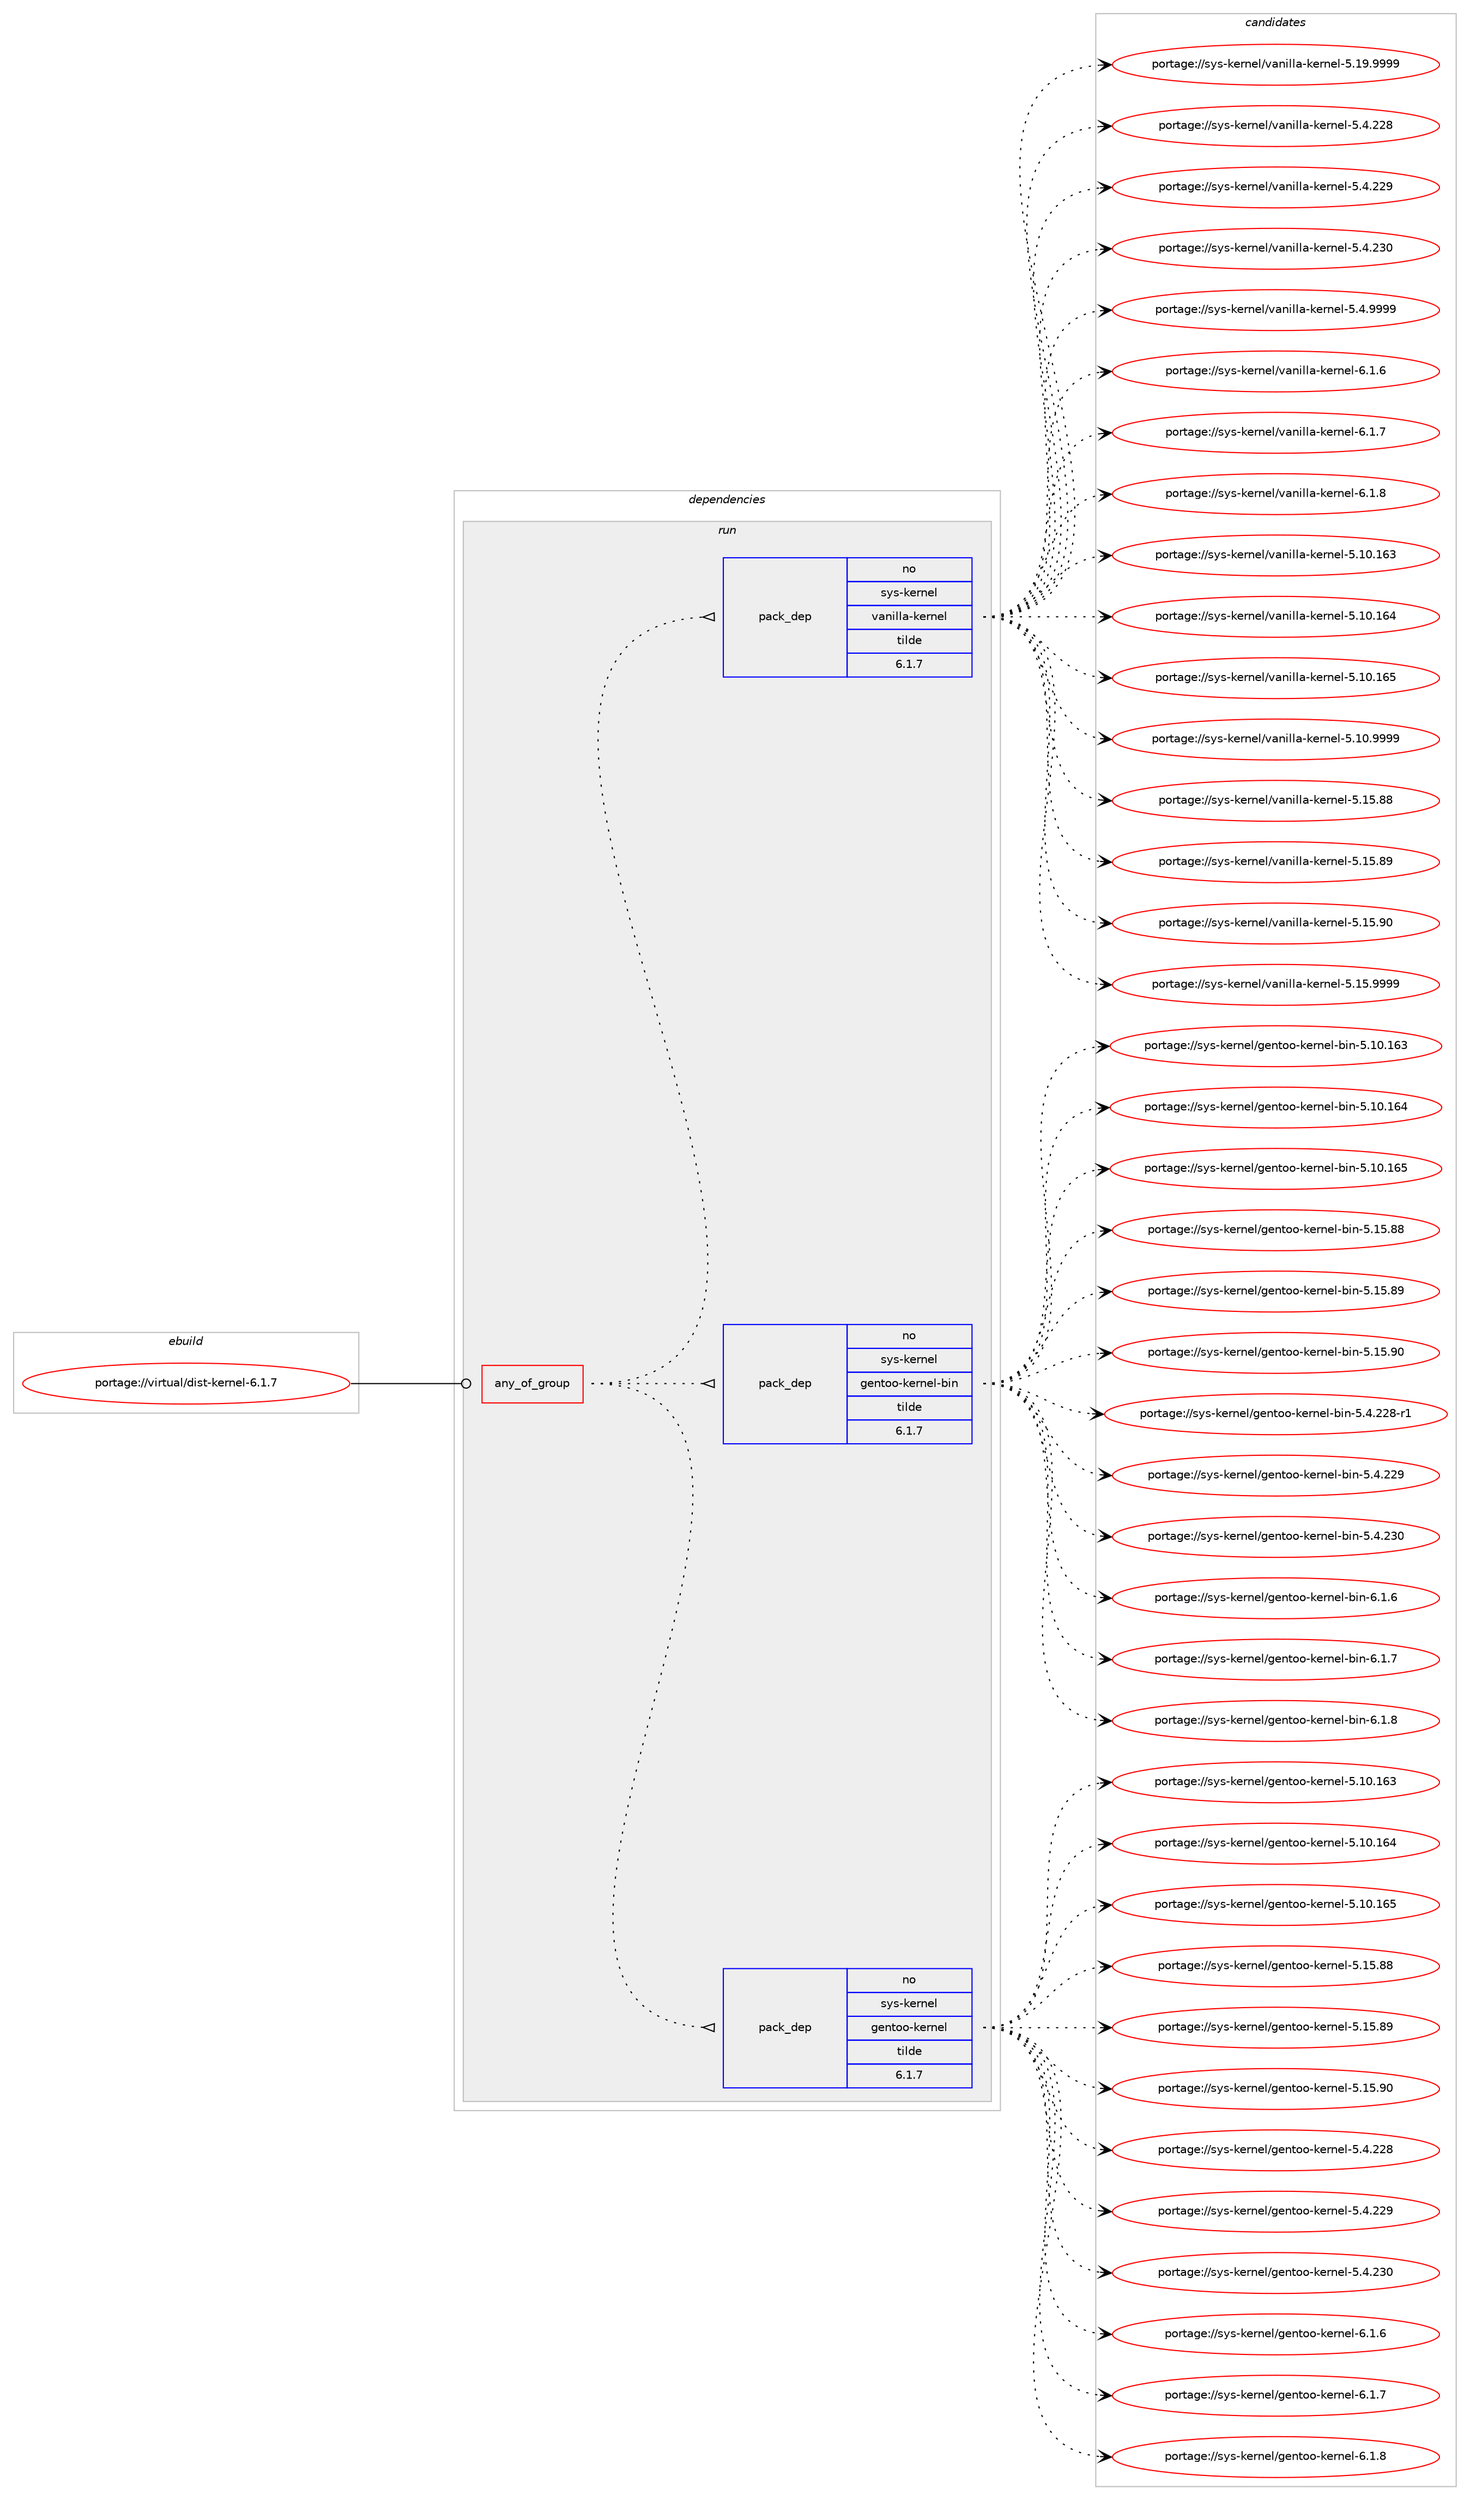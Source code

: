digraph prolog {

# *************
# Graph options
# *************

newrank=true;
concentrate=true;
compound=true;
graph [rankdir=LR,fontname=Helvetica,fontsize=10,ranksep=1.5];#, ranksep=2.5, nodesep=0.2];
edge  [arrowhead=vee];
node  [fontname=Helvetica,fontsize=10];

# **********
# The ebuild
# **********

subgraph cluster_leftcol {
color=gray;
rank=same;
label=<<i>ebuild</i>>;
id [label="portage://virtual/dist-kernel-6.1.7", color=red, width=4, href="../virtual/dist-kernel-6.1.7.svg"];
}

# ****************
# The dependencies
# ****************

subgraph cluster_midcol {
color=gray;
label=<<i>dependencies</i>>;
subgraph cluster_compile {
fillcolor="#eeeeee";
style=filled;
label=<<i>compile</i>>;
}
subgraph cluster_compileandrun {
fillcolor="#eeeeee";
style=filled;
label=<<i>compile and run</i>>;
}
subgraph cluster_run {
fillcolor="#eeeeee";
style=filled;
label=<<i>run</i>>;
subgraph any66 {
dependency8032 [label=<<TABLE BORDER="0" CELLBORDER="1" CELLSPACING="0" CELLPADDING="4"><TR><TD CELLPADDING="10">any_of_group</TD></TR></TABLE>>, shape=none, color=red];subgraph pack2797 {
dependency8033 [label=<<TABLE BORDER="0" CELLBORDER="1" CELLSPACING="0" CELLPADDING="4" WIDTH="220"><TR><TD ROWSPAN="6" CELLPADDING="30">pack_dep</TD></TR><TR><TD WIDTH="110">no</TD></TR><TR><TD>sys-kernel</TD></TR><TR><TD>gentoo-kernel</TD></TR><TR><TD>tilde</TD></TR><TR><TD>6.1.7</TD></TR></TABLE>>, shape=none, color=blue];
}
dependency8032:e -> dependency8033:w [weight=20,style="dotted",arrowhead="oinv"];
subgraph pack2798 {
dependency8034 [label=<<TABLE BORDER="0" CELLBORDER="1" CELLSPACING="0" CELLPADDING="4" WIDTH="220"><TR><TD ROWSPAN="6" CELLPADDING="30">pack_dep</TD></TR><TR><TD WIDTH="110">no</TD></TR><TR><TD>sys-kernel</TD></TR><TR><TD>gentoo-kernel-bin</TD></TR><TR><TD>tilde</TD></TR><TR><TD>6.1.7</TD></TR></TABLE>>, shape=none, color=blue];
}
dependency8032:e -> dependency8034:w [weight=20,style="dotted",arrowhead="oinv"];
subgraph pack2799 {
dependency8035 [label=<<TABLE BORDER="0" CELLBORDER="1" CELLSPACING="0" CELLPADDING="4" WIDTH="220"><TR><TD ROWSPAN="6" CELLPADDING="30">pack_dep</TD></TR><TR><TD WIDTH="110">no</TD></TR><TR><TD>sys-kernel</TD></TR><TR><TD>vanilla-kernel</TD></TR><TR><TD>tilde</TD></TR><TR><TD>6.1.7</TD></TR></TABLE>>, shape=none, color=blue];
}
dependency8032:e -> dependency8035:w [weight=20,style="dotted",arrowhead="oinv"];
}
id:e -> dependency8032:w [weight=20,style="solid",arrowhead="odot"];
}
}

# **************
# The candidates
# **************

subgraph cluster_choices {
rank=same;
color=gray;
label=<<i>candidates</i>>;

subgraph choice2797 {
color=black;
nodesep=1;
choice115121115451071011141101011084710310111011611111145107101114110101108455346494846495451 [label="portage://sys-kernel/gentoo-kernel-5.10.163", color=red, width=4,href="../sys-kernel/gentoo-kernel-5.10.163.svg"];
choice115121115451071011141101011084710310111011611111145107101114110101108455346494846495452 [label="portage://sys-kernel/gentoo-kernel-5.10.164", color=red, width=4,href="../sys-kernel/gentoo-kernel-5.10.164.svg"];
choice115121115451071011141101011084710310111011611111145107101114110101108455346494846495453 [label="portage://sys-kernel/gentoo-kernel-5.10.165", color=red, width=4,href="../sys-kernel/gentoo-kernel-5.10.165.svg"];
choice1151211154510710111411010110847103101110116111111451071011141101011084553464953465656 [label="portage://sys-kernel/gentoo-kernel-5.15.88", color=red, width=4,href="../sys-kernel/gentoo-kernel-5.15.88.svg"];
choice1151211154510710111411010110847103101110116111111451071011141101011084553464953465657 [label="portage://sys-kernel/gentoo-kernel-5.15.89", color=red, width=4,href="../sys-kernel/gentoo-kernel-5.15.89.svg"];
choice1151211154510710111411010110847103101110116111111451071011141101011084553464953465748 [label="portage://sys-kernel/gentoo-kernel-5.15.90", color=red, width=4,href="../sys-kernel/gentoo-kernel-5.15.90.svg"];
choice1151211154510710111411010110847103101110116111111451071011141101011084553465246505056 [label="portage://sys-kernel/gentoo-kernel-5.4.228", color=red, width=4,href="../sys-kernel/gentoo-kernel-5.4.228.svg"];
choice1151211154510710111411010110847103101110116111111451071011141101011084553465246505057 [label="portage://sys-kernel/gentoo-kernel-5.4.229", color=red, width=4,href="../sys-kernel/gentoo-kernel-5.4.229.svg"];
choice1151211154510710111411010110847103101110116111111451071011141101011084553465246505148 [label="portage://sys-kernel/gentoo-kernel-5.4.230", color=red, width=4,href="../sys-kernel/gentoo-kernel-5.4.230.svg"];
choice115121115451071011141101011084710310111011611111145107101114110101108455446494654 [label="portage://sys-kernel/gentoo-kernel-6.1.6", color=red, width=4,href="../sys-kernel/gentoo-kernel-6.1.6.svg"];
choice115121115451071011141101011084710310111011611111145107101114110101108455446494655 [label="portage://sys-kernel/gentoo-kernel-6.1.7", color=red, width=4,href="../sys-kernel/gentoo-kernel-6.1.7.svg"];
choice115121115451071011141101011084710310111011611111145107101114110101108455446494656 [label="portage://sys-kernel/gentoo-kernel-6.1.8", color=red, width=4,href="../sys-kernel/gentoo-kernel-6.1.8.svg"];
dependency8033:e -> choice115121115451071011141101011084710310111011611111145107101114110101108455346494846495451:w [style=dotted,weight="100"];
dependency8033:e -> choice115121115451071011141101011084710310111011611111145107101114110101108455346494846495452:w [style=dotted,weight="100"];
dependency8033:e -> choice115121115451071011141101011084710310111011611111145107101114110101108455346494846495453:w [style=dotted,weight="100"];
dependency8033:e -> choice1151211154510710111411010110847103101110116111111451071011141101011084553464953465656:w [style=dotted,weight="100"];
dependency8033:e -> choice1151211154510710111411010110847103101110116111111451071011141101011084553464953465657:w [style=dotted,weight="100"];
dependency8033:e -> choice1151211154510710111411010110847103101110116111111451071011141101011084553464953465748:w [style=dotted,weight="100"];
dependency8033:e -> choice1151211154510710111411010110847103101110116111111451071011141101011084553465246505056:w [style=dotted,weight="100"];
dependency8033:e -> choice1151211154510710111411010110847103101110116111111451071011141101011084553465246505057:w [style=dotted,weight="100"];
dependency8033:e -> choice1151211154510710111411010110847103101110116111111451071011141101011084553465246505148:w [style=dotted,weight="100"];
dependency8033:e -> choice115121115451071011141101011084710310111011611111145107101114110101108455446494654:w [style=dotted,weight="100"];
dependency8033:e -> choice115121115451071011141101011084710310111011611111145107101114110101108455446494655:w [style=dotted,weight="100"];
dependency8033:e -> choice115121115451071011141101011084710310111011611111145107101114110101108455446494656:w [style=dotted,weight="100"];
}
subgraph choice2798 {
color=black;
nodesep=1;
choice1151211154510710111411010110847103101110116111111451071011141101011084598105110455346494846495451 [label="portage://sys-kernel/gentoo-kernel-bin-5.10.163", color=red, width=4,href="../sys-kernel/gentoo-kernel-bin-5.10.163.svg"];
choice1151211154510710111411010110847103101110116111111451071011141101011084598105110455346494846495452 [label="portage://sys-kernel/gentoo-kernel-bin-5.10.164", color=red, width=4,href="../sys-kernel/gentoo-kernel-bin-5.10.164.svg"];
choice1151211154510710111411010110847103101110116111111451071011141101011084598105110455346494846495453 [label="portage://sys-kernel/gentoo-kernel-bin-5.10.165", color=red, width=4,href="../sys-kernel/gentoo-kernel-bin-5.10.165.svg"];
choice11512111545107101114110101108471031011101161111114510710111411010110845981051104553464953465656 [label="portage://sys-kernel/gentoo-kernel-bin-5.15.88", color=red, width=4,href="../sys-kernel/gentoo-kernel-bin-5.15.88.svg"];
choice11512111545107101114110101108471031011101161111114510710111411010110845981051104553464953465657 [label="portage://sys-kernel/gentoo-kernel-bin-5.15.89", color=red, width=4,href="../sys-kernel/gentoo-kernel-bin-5.15.89.svg"];
choice11512111545107101114110101108471031011101161111114510710111411010110845981051104553464953465748 [label="portage://sys-kernel/gentoo-kernel-bin-5.15.90", color=red, width=4,href="../sys-kernel/gentoo-kernel-bin-5.15.90.svg"];
choice115121115451071011141101011084710310111011611111145107101114110101108459810511045534652465050564511449 [label="portage://sys-kernel/gentoo-kernel-bin-5.4.228-r1", color=red, width=4,href="../sys-kernel/gentoo-kernel-bin-5.4.228-r1.svg"];
choice11512111545107101114110101108471031011101161111114510710111411010110845981051104553465246505057 [label="portage://sys-kernel/gentoo-kernel-bin-5.4.229", color=red, width=4,href="../sys-kernel/gentoo-kernel-bin-5.4.229.svg"];
choice11512111545107101114110101108471031011101161111114510710111411010110845981051104553465246505148 [label="portage://sys-kernel/gentoo-kernel-bin-5.4.230", color=red, width=4,href="../sys-kernel/gentoo-kernel-bin-5.4.230.svg"];
choice1151211154510710111411010110847103101110116111111451071011141101011084598105110455446494654 [label="portage://sys-kernel/gentoo-kernel-bin-6.1.6", color=red, width=4,href="../sys-kernel/gentoo-kernel-bin-6.1.6.svg"];
choice1151211154510710111411010110847103101110116111111451071011141101011084598105110455446494655 [label="portage://sys-kernel/gentoo-kernel-bin-6.1.7", color=red, width=4,href="../sys-kernel/gentoo-kernel-bin-6.1.7.svg"];
choice1151211154510710111411010110847103101110116111111451071011141101011084598105110455446494656 [label="portage://sys-kernel/gentoo-kernel-bin-6.1.8", color=red, width=4,href="../sys-kernel/gentoo-kernel-bin-6.1.8.svg"];
dependency8034:e -> choice1151211154510710111411010110847103101110116111111451071011141101011084598105110455346494846495451:w [style=dotted,weight="100"];
dependency8034:e -> choice1151211154510710111411010110847103101110116111111451071011141101011084598105110455346494846495452:w [style=dotted,weight="100"];
dependency8034:e -> choice1151211154510710111411010110847103101110116111111451071011141101011084598105110455346494846495453:w [style=dotted,weight="100"];
dependency8034:e -> choice11512111545107101114110101108471031011101161111114510710111411010110845981051104553464953465656:w [style=dotted,weight="100"];
dependency8034:e -> choice11512111545107101114110101108471031011101161111114510710111411010110845981051104553464953465657:w [style=dotted,weight="100"];
dependency8034:e -> choice11512111545107101114110101108471031011101161111114510710111411010110845981051104553464953465748:w [style=dotted,weight="100"];
dependency8034:e -> choice115121115451071011141101011084710310111011611111145107101114110101108459810511045534652465050564511449:w [style=dotted,weight="100"];
dependency8034:e -> choice11512111545107101114110101108471031011101161111114510710111411010110845981051104553465246505057:w [style=dotted,weight="100"];
dependency8034:e -> choice11512111545107101114110101108471031011101161111114510710111411010110845981051104553465246505148:w [style=dotted,weight="100"];
dependency8034:e -> choice1151211154510710111411010110847103101110116111111451071011141101011084598105110455446494654:w [style=dotted,weight="100"];
dependency8034:e -> choice1151211154510710111411010110847103101110116111111451071011141101011084598105110455446494655:w [style=dotted,weight="100"];
dependency8034:e -> choice1151211154510710111411010110847103101110116111111451071011141101011084598105110455446494656:w [style=dotted,weight="100"];
}
subgraph choice2799 {
color=black;
nodesep=1;
choice1151211154510710111411010110847118971101051081089745107101114110101108455346494846495451 [label="portage://sys-kernel/vanilla-kernel-5.10.163", color=red, width=4,href="../sys-kernel/vanilla-kernel-5.10.163.svg"];
choice1151211154510710111411010110847118971101051081089745107101114110101108455346494846495452 [label="portage://sys-kernel/vanilla-kernel-5.10.164", color=red, width=4,href="../sys-kernel/vanilla-kernel-5.10.164.svg"];
choice1151211154510710111411010110847118971101051081089745107101114110101108455346494846495453 [label="portage://sys-kernel/vanilla-kernel-5.10.165", color=red, width=4,href="../sys-kernel/vanilla-kernel-5.10.165.svg"];
choice115121115451071011141101011084711897110105108108974510710111411010110845534649484657575757 [label="portage://sys-kernel/vanilla-kernel-5.10.9999", color=red, width=4,href="../sys-kernel/vanilla-kernel-5.10.9999.svg"];
choice11512111545107101114110101108471189711010510810897451071011141101011084553464953465656 [label="portage://sys-kernel/vanilla-kernel-5.15.88", color=red, width=4,href="../sys-kernel/vanilla-kernel-5.15.88.svg"];
choice11512111545107101114110101108471189711010510810897451071011141101011084553464953465657 [label="portage://sys-kernel/vanilla-kernel-5.15.89", color=red, width=4,href="../sys-kernel/vanilla-kernel-5.15.89.svg"];
choice11512111545107101114110101108471189711010510810897451071011141101011084553464953465748 [label="portage://sys-kernel/vanilla-kernel-5.15.90", color=red, width=4,href="../sys-kernel/vanilla-kernel-5.15.90.svg"];
choice115121115451071011141101011084711897110105108108974510710111411010110845534649534657575757 [label="portage://sys-kernel/vanilla-kernel-5.15.9999", color=red, width=4,href="../sys-kernel/vanilla-kernel-5.15.9999.svg"];
choice115121115451071011141101011084711897110105108108974510710111411010110845534649574657575757 [label="portage://sys-kernel/vanilla-kernel-5.19.9999", color=red, width=4,href="../sys-kernel/vanilla-kernel-5.19.9999.svg"];
choice11512111545107101114110101108471189711010510810897451071011141101011084553465246505056 [label="portage://sys-kernel/vanilla-kernel-5.4.228", color=red, width=4,href="../sys-kernel/vanilla-kernel-5.4.228.svg"];
choice11512111545107101114110101108471189711010510810897451071011141101011084553465246505057 [label="portage://sys-kernel/vanilla-kernel-5.4.229", color=red, width=4,href="../sys-kernel/vanilla-kernel-5.4.229.svg"];
choice11512111545107101114110101108471189711010510810897451071011141101011084553465246505148 [label="portage://sys-kernel/vanilla-kernel-5.4.230", color=red, width=4,href="../sys-kernel/vanilla-kernel-5.4.230.svg"];
choice1151211154510710111411010110847118971101051081089745107101114110101108455346524657575757 [label="portage://sys-kernel/vanilla-kernel-5.4.9999", color=red, width=4,href="../sys-kernel/vanilla-kernel-5.4.9999.svg"];
choice1151211154510710111411010110847118971101051081089745107101114110101108455446494654 [label="portage://sys-kernel/vanilla-kernel-6.1.6", color=red, width=4,href="../sys-kernel/vanilla-kernel-6.1.6.svg"];
choice1151211154510710111411010110847118971101051081089745107101114110101108455446494655 [label="portage://sys-kernel/vanilla-kernel-6.1.7", color=red, width=4,href="../sys-kernel/vanilla-kernel-6.1.7.svg"];
choice1151211154510710111411010110847118971101051081089745107101114110101108455446494656 [label="portage://sys-kernel/vanilla-kernel-6.1.8", color=red, width=4,href="../sys-kernel/vanilla-kernel-6.1.8.svg"];
dependency8035:e -> choice1151211154510710111411010110847118971101051081089745107101114110101108455346494846495451:w [style=dotted,weight="100"];
dependency8035:e -> choice1151211154510710111411010110847118971101051081089745107101114110101108455346494846495452:w [style=dotted,weight="100"];
dependency8035:e -> choice1151211154510710111411010110847118971101051081089745107101114110101108455346494846495453:w [style=dotted,weight="100"];
dependency8035:e -> choice115121115451071011141101011084711897110105108108974510710111411010110845534649484657575757:w [style=dotted,weight="100"];
dependency8035:e -> choice11512111545107101114110101108471189711010510810897451071011141101011084553464953465656:w [style=dotted,weight="100"];
dependency8035:e -> choice11512111545107101114110101108471189711010510810897451071011141101011084553464953465657:w [style=dotted,weight="100"];
dependency8035:e -> choice11512111545107101114110101108471189711010510810897451071011141101011084553464953465748:w [style=dotted,weight="100"];
dependency8035:e -> choice115121115451071011141101011084711897110105108108974510710111411010110845534649534657575757:w [style=dotted,weight="100"];
dependency8035:e -> choice115121115451071011141101011084711897110105108108974510710111411010110845534649574657575757:w [style=dotted,weight="100"];
dependency8035:e -> choice11512111545107101114110101108471189711010510810897451071011141101011084553465246505056:w [style=dotted,weight="100"];
dependency8035:e -> choice11512111545107101114110101108471189711010510810897451071011141101011084553465246505057:w [style=dotted,weight="100"];
dependency8035:e -> choice11512111545107101114110101108471189711010510810897451071011141101011084553465246505148:w [style=dotted,weight="100"];
dependency8035:e -> choice1151211154510710111411010110847118971101051081089745107101114110101108455346524657575757:w [style=dotted,weight="100"];
dependency8035:e -> choice1151211154510710111411010110847118971101051081089745107101114110101108455446494654:w [style=dotted,weight="100"];
dependency8035:e -> choice1151211154510710111411010110847118971101051081089745107101114110101108455446494655:w [style=dotted,weight="100"];
dependency8035:e -> choice1151211154510710111411010110847118971101051081089745107101114110101108455446494656:w [style=dotted,weight="100"];
}
}

}
